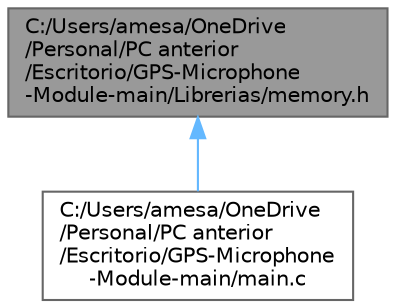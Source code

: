 digraph "C:/Users/amesa/OneDrive/Personal/PC anterior/Escritorio/GPS-Microphone-Module-main/Librerias/memory.h"
{
 // LATEX_PDF_SIZE
  bgcolor="transparent";
  edge [fontname=Helvetica,fontsize=10,labelfontname=Helvetica,labelfontsize=10];
  node [fontname=Helvetica,fontsize=10,shape=box,height=0.2,width=0.4];
  Node1 [id="Node000001",label="C:/Users/amesa/OneDrive\l/Personal/PC anterior\l/Escritorio/GPS-Microphone\l-Module-main/Librerias/memory.h",height=0.2,width=0.4,color="gray40", fillcolor="grey60", style="filled", fontcolor="black",tooltip="Header file for memory module."];
  Node1 -> Node2 [id="edge1_Node000001_Node000002",dir="back",color="steelblue1",style="solid",tooltip=" "];
  Node2 [id="Node000002",label="C:/Users/amesa/OneDrive\l/Personal/PC anterior\l/Escritorio/GPS-Microphone\l-Module-main/main.c",height=0.2,width=0.4,color="grey40", fillcolor="white", style="filled",URL="$main_8c.html",tooltip="Ejemplo de inicialización y lectura de datos GPS usando UART en Raspberry Pi Pico."];
}
